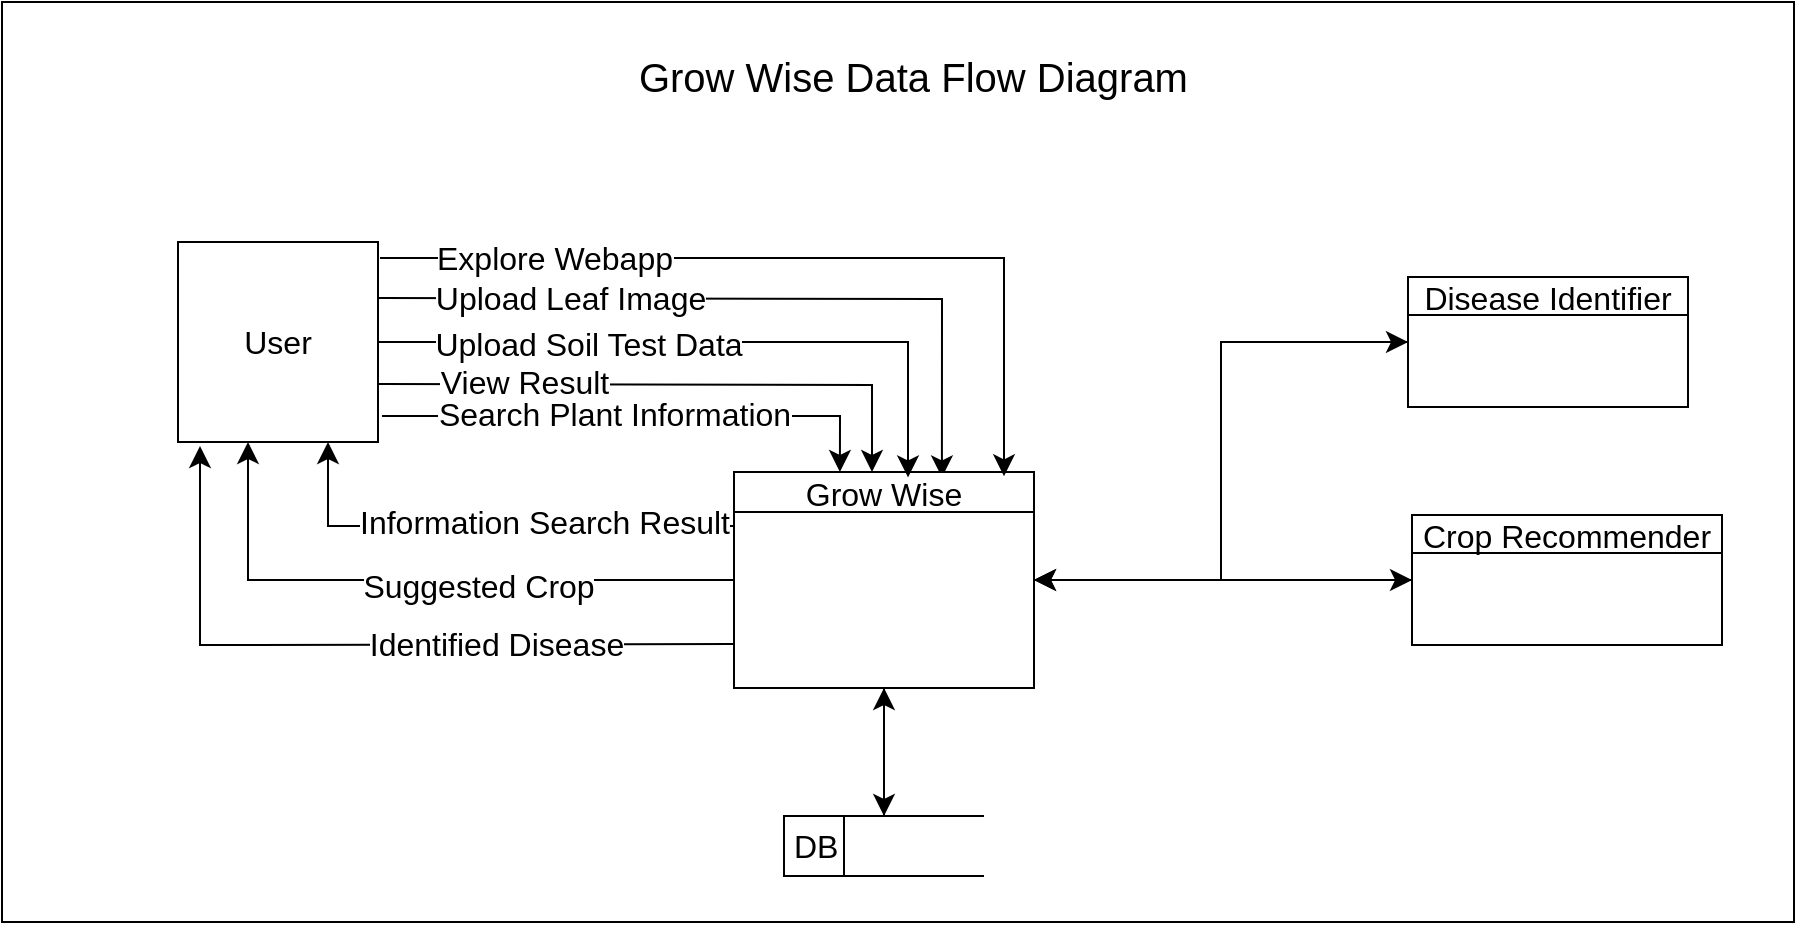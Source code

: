 <mxfile version="22.0.8" type="device">
  <diagram name="Page-1" id="M0XJfVMHqU10W8cqJCCS">
    <mxGraphModel dx="1514" dy="1066" grid="0" gridSize="10" guides="1" tooltips="1" connect="1" arrows="1" fold="1" page="0" pageScale="1" pageWidth="850" pageHeight="1100" math="0" shadow="0">
      <root>
        <mxCell id="0" />
        <mxCell id="1" parent="0" />
        <mxCell id="16_8hpfI61OaZuq0bWvg-34" value="" style="rounded=0;whiteSpace=wrap;html=1;fontSize=16;" vertex="1" parent="1">
          <mxGeometry x="-157" y="-60" width="896" height="460" as="geometry" />
        </mxCell>
        <mxCell id="16_8hpfI61OaZuq0bWvg-5" style="edgeStyle=orthogonalEdgeStyle;rounded=0;orthogonalLoop=1;jettySize=auto;html=1;entryX=0.693;entryY=0.025;entryDx=0;entryDy=0;fontSize=12;startSize=8;endSize=8;entryPerimeter=0;" edge="1" parent="1" target="16_8hpfI61OaZuq0bWvg-2">
          <mxGeometry relative="1" as="geometry">
            <mxPoint x="31" y="88" as="sourcePoint" />
            <mxPoint x="262.5" y="153" as="targetPoint" />
          </mxGeometry>
        </mxCell>
        <mxCell id="16_8hpfI61OaZuq0bWvg-6" value="Upload Leaf Image" style="edgeLabel;html=1;align=center;verticalAlign=middle;resizable=0;points=[];fontSize=16;" vertex="1" connectable="0" parent="16_8hpfI61OaZuq0bWvg-5">
          <mxGeometry x="-0.512" y="3" relative="1" as="geometry">
            <mxPoint x="5" y="3" as="offset" />
          </mxGeometry>
        </mxCell>
        <mxCell id="16_8hpfI61OaZuq0bWvg-1" value="User" style="html=1;dashed=0;whiteSpace=wrap;fontSize=16;" vertex="1" parent="1">
          <mxGeometry x="-69" y="60" width="100" height="100" as="geometry" />
        </mxCell>
        <mxCell id="16_8hpfI61OaZuq0bWvg-19" style="edgeStyle=orthogonalEdgeStyle;rounded=0;orthogonalLoop=1;jettySize=auto;html=1;entryX=0;entryY=0.5;entryDx=0;entryDy=0;fontSize=12;startSize=8;endSize=8;" edge="1" parent="1" source="16_8hpfI61OaZuq0bWvg-2" target="16_8hpfI61OaZuq0bWvg-16">
          <mxGeometry relative="1" as="geometry" />
        </mxCell>
        <mxCell id="16_8hpfI61OaZuq0bWvg-22" style="edgeStyle=none;curved=1;rounded=0;orthogonalLoop=1;jettySize=auto;html=1;entryX=0.5;entryY=0;entryDx=0;entryDy=0;fontSize=12;startSize=8;endSize=8;" edge="1" parent="1" source="16_8hpfI61OaZuq0bWvg-2" target="16_8hpfI61OaZuq0bWvg-20">
          <mxGeometry relative="1" as="geometry" />
        </mxCell>
        <mxCell id="16_8hpfI61OaZuq0bWvg-23" style="edgeStyle=orthogonalEdgeStyle;rounded=0;orthogonalLoop=1;jettySize=auto;html=1;entryX=0;entryY=0.5;entryDx=0;entryDy=0;fontSize=12;startSize=8;endSize=8;" edge="1" parent="1" source="16_8hpfI61OaZuq0bWvg-2" target="16_8hpfI61OaZuq0bWvg-13">
          <mxGeometry relative="1" as="geometry" />
        </mxCell>
        <mxCell id="16_8hpfI61OaZuq0bWvg-29" style="edgeStyle=orthogonalEdgeStyle;rounded=0;orthogonalLoop=1;jettySize=auto;html=1;entryX=0.11;entryY=1.02;entryDx=0;entryDy=0;fontSize=12;startSize=8;endSize=8;entryPerimeter=0;" edge="1" parent="1" target="16_8hpfI61OaZuq0bWvg-1">
          <mxGeometry relative="1" as="geometry">
            <mxPoint x="209" y="261" as="sourcePoint" />
          </mxGeometry>
        </mxCell>
        <mxCell id="16_8hpfI61OaZuq0bWvg-31" value="Identified Disease" style="edgeLabel;html=1;align=center;verticalAlign=middle;resizable=0;points=[];fontSize=16;" vertex="1" connectable="0" parent="16_8hpfI61OaZuq0bWvg-29">
          <mxGeometry x="0.221" y="-1" relative="1" as="geometry">
            <mxPoint x="104" as="offset" />
          </mxGeometry>
        </mxCell>
        <mxCell id="16_8hpfI61OaZuq0bWvg-2" value="Grow Wise" style="swimlane;fontStyle=0;childLayout=stackLayout;horizontal=1;startSize=20;fillColor=#ffffff;horizontalStack=0;resizeParent=1;resizeParentMax=0;resizeLast=0;collapsible=0;marginBottom=0;swimlaneFillColor=#ffffff;fontSize=16;" vertex="1" parent="1">
          <mxGeometry x="209" y="175" width="150" height="108" as="geometry" />
        </mxCell>
        <mxCell id="16_8hpfI61OaZuq0bWvg-3" style="edgeStyle=orthogonalEdgeStyle;rounded=0;orthogonalLoop=1;jettySize=auto;html=1;entryX=0.9;entryY=0.02;entryDx=0;entryDy=0;entryPerimeter=0;fontSize=12;startSize=8;endSize=8;exitX=1.01;exitY=0.08;exitDx=0;exitDy=0;exitPerimeter=0;" edge="1" parent="1" source="16_8hpfI61OaZuq0bWvg-1" target="16_8hpfI61OaZuq0bWvg-2">
          <mxGeometry relative="1" as="geometry">
            <mxPoint x="89" y="95" as="sourcePoint" />
            <mxPoint x="246" y="162" as="targetPoint" />
          </mxGeometry>
        </mxCell>
        <mxCell id="16_8hpfI61OaZuq0bWvg-4" value="Explore Webapp" style="edgeLabel;html=1;align=center;verticalAlign=middle;resizable=0;points=[];fontSize=16;" vertex="1" connectable="0" parent="16_8hpfI61OaZuq0bWvg-3">
          <mxGeometry x="-0.499" relative="1" as="geometry">
            <mxPoint x="-19" as="offset" />
          </mxGeometry>
        </mxCell>
        <mxCell id="16_8hpfI61OaZuq0bWvg-7" style="edgeStyle=orthogonalEdgeStyle;rounded=0;orthogonalLoop=1;jettySize=auto;html=1;entryX=0.58;entryY=0.025;entryDx=0;entryDy=0;entryPerimeter=0;fontSize=12;startSize=8;endSize=8;" edge="1" parent="1" source="16_8hpfI61OaZuq0bWvg-1" target="16_8hpfI61OaZuq0bWvg-2">
          <mxGeometry relative="1" as="geometry" />
        </mxCell>
        <mxCell id="16_8hpfI61OaZuq0bWvg-8" value="Upload Soil Test Data" style="edgeLabel;html=1;align=center;verticalAlign=middle;resizable=0;points=[];fontSize=16;" vertex="1" connectable="0" parent="16_8hpfI61OaZuq0bWvg-7">
          <mxGeometry x="-0.494" y="-2" relative="1" as="geometry">
            <mxPoint x="21" y="-1" as="offset" />
          </mxGeometry>
        </mxCell>
        <mxCell id="16_8hpfI61OaZuq0bWvg-9" style="edgeStyle=orthogonalEdgeStyle;rounded=0;orthogonalLoop=1;jettySize=auto;html=1;fontSize=12;startSize=8;endSize=8;entryX=0.46;entryY=0;entryDx=0;entryDy=0;entryPerimeter=0;" edge="1" parent="1" target="16_8hpfI61OaZuq0bWvg-2">
          <mxGeometry relative="1" as="geometry">
            <mxPoint x="31" y="131" as="sourcePoint" />
            <mxPoint x="222" y="173" as="targetPoint" />
          </mxGeometry>
        </mxCell>
        <mxCell id="16_8hpfI61OaZuq0bWvg-10" value="View Result" style="edgeLabel;html=1;align=center;verticalAlign=middle;resizable=0;points=[];fontSize=16;" vertex="1" connectable="0" parent="16_8hpfI61OaZuq0bWvg-9">
          <mxGeometry x="-0.473" relative="1" as="geometry">
            <mxPoint x="-4" y="-1" as="offset" />
          </mxGeometry>
        </mxCell>
        <mxCell id="16_8hpfI61OaZuq0bWvg-11" style="edgeStyle=orthogonalEdgeStyle;rounded=0;orthogonalLoop=1;jettySize=auto;html=1;entryX=0.353;entryY=0;entryDx=0;entryDy=0;entryPerimeter=0;fontSize=12;startSize=8;endSize=8;exitX=1.02;exitY=0.87;exitDx=0;exitDy=0;exitPerimeter=0;" edge="1" parent="1" source="16_8hpfI61OaZuq0bWvg-1" target="16_8hpfI61OaZuq0bWvg-2">
          <mxGeometry relative="1" as="geometry" />
        </mxCell>
        <mxCell id="16_8hpfI61OaZuq0bWvg-12" value="Search Plant Information" style="edgeLabel;html=1;align=center;verticalAlign=middle;resizable=0;points=[];fontSize=16;" vertex="1" connectable="0" parent="16_8hpfI61OaZuq0bWvg-11">
          <mxGeometry x="-0.391" y="1" relative="1" as="geometry">
            <mxPoint x="37" as="offset" />
          </mxGeometry>
        </mxCell>
        <mxCell id="16_8hpfI61OaZuq0bWvg-26" style="edgeStyle=orthogonalEdgeStyle;rounded=0;orthogonalLoop=1;jettySize=auto;html=1;entryX=1;entryY=0.5;entryDx=0;entryDy=0;fontSize=12;startSize=8;endSize=8;" edge="1" parent="1" source="16_8hpfI61OaZuq0bWvg-13" target="16_8hpfI61OaZuq0bWvg-2">
          <mxGeometry relative="1" as="geometry" />
        </mxCell>
        <mxCell id="16_8hpfI61OaZuq0bWvg-13" value="Disease Identifier" style="swimlane;fontStyle=0;childLayout=stackLayout;horizontal=1;startSize=19;fillColor=#ffffff;horizontalStack=0;resizeParent=1;resizeParentMax=0;resizeLast=0;collapsible=0;marginBottom=0;swimlaneFillColor=#ffffff;fontSize=16;" vertex="1" parent="1">
          <mxGeometry x="546" y="77.5" width="140" height="65" as="geometry" />
        </mxCell>
        <mxCell id="16_8hpfI61OaZuq0bWvg-18" style="edgeStyle=orthogonalEdgeStyle;rounded=0;orthogonalLoop=1;jettySize=auto;html=1;entryX=1;entryY=0.5;entryDx=0;entryDy=0;fontSize=12;startSize=8;endSize=8;" edge="1" parent="1" source="16_8hpfI61OaZuq0bWvg-16" target="16_8hpfI61OaZuq0bWvg-2">
          <mxGeometry relative="1" as="geometry" />
        </mxCell>
        <mxCell id="16_8hpfI61OaZuq0bWvg-16" value="Crop Recommender" style="swimlane;fontStyle=0;childLayout=stackLayout;horizontal=1;startSize=19;fillColor=#ffffff;horizontalStack=0;resizeParent=1;resizeParentMax=0;resizeLast=0;collapsible=0;marginBottom=0;swimlaneFillColor=#ffffff;fontSize=16;" vertex="1" parent="1">
          <mxGeometry x="548" y="196.5" width="155" height="65" as="geometry" />
        </mxCell>
        <mxCell id="16_8hpfI61OaZuq0bWvg-21" style="edgeStyle=none;curved=1;rounded=0;orthogonalLoop=1;jettySize=auto;html=1;entryX=0.5;entryY=1;entryDx=0;entryDy=0;fontSize=12;startSize=8;endSize=8;" edge="1" parent="1" source="16_8hpfI61OaZuq0bWvg-20" target="16_8hpfI61OaZuq0bWvg-2">
          <mxGeometry relative="1" as="geometry" />
        </mxCell>
        <mxCell id="16_8hpfI61OaZuq0bWvg-20" value="DB" style="html=1;dashed=0;whiteSpace=wrap;shape=mxgraph.dfd.dataStoreID;align=left;spacingLeft=3;points=[[0,0],[0.5,0],[1,0],[0,0.5],[1,0.5],[0,1],[0.5,1],[1,1]];fontSize=16;" vertex="1" parent="1">
          <mxGeometry x="234" y="347" width="100" height="30" as="geometry" />
        </mxCell>
        <mxCell id="16_8hpfI61OaZuq0bWvg-27" style="edgeStyle=orthogonalEdgeStyle;rounded=0;orthogonalLoop=1;jettySize=auto;html=1;entryX=0.75;entryY=1;entryDx=0;entryDy=0;fontSize=12;startSize=8;endSize=8;exitX=0;exitY=0.25;exitDx=0;exitDy=0;" edge="1" parent="1" source="16_8hpfI61OaZuq0bWvg-2" target="16_8hpfI61OaZuq0bWvg-1">
          <mxGeometry relative="1" as="geometry" />
        </mxCell>
        <mxCell id="16_8hpfI61OaZuq0bWvg-28" value="Information Search Result" style="edgeLabel;html=1;align=center;verticalAlign=middle;resizable=0;points=[];fontSize=16;" vertex="1" connectable="0" parent="16_8hpfI61OaZuq0bWvg-27">
          <mxGeometry x="0.306" y="-2" relative="1" as="geometry">
            <mxPoint x="65" as="offset" />
          </mxGeometry>
        </mxCell>
        <mxCell id="16_8hpfI61OaZuq0bWvg-32" style="edgeStyle=orthogonalEdgeStyle;rounded=0;orthogonalLoop=1;jettySize=auto;html=1;entryX=0.35;entryY=1;entryDx=0;entryDy=0;entryPerimeter=0;fontSize=12;startSize=8;endSize=8;" edge="1" parent="1" source="16_8hpfI61OaZuq0bWvg-2" target="16_8hpfI61OaZuq0bWvg-1">
          <mxGeometry relative="1" as="geometry" />
        </mxCell>
        <mxCell id="16_8hpfI61OaZuq0bWvg-33" value="Suggested Crop" style="edgeLabel;html=1;align=center;verticalAlign=middle;resizable=0;points=[];fontSize=16;" vertex="1" connectable="0" parent="16_8hpfI61OaZuq0bWvg-32">
          <mxGeometry x="0.186" y="3" relative="1" as="geometry">
            <mxPoint x="57" as="offset" />
          </mxGeometry>
        </mxCell>
        <mxCell id="16_8hpfI61OaZuq0bWvg-35" value="&lt;font style=&quot;font-size: 20px;&quot;&gt;Grow Wise Data Flow Diagram&amp;nbsp;&lt;/font&gt;" style="text;html=1;strokeColor=none;fillColor=none;align=center;verticalAlign=middle;whiteSpace=wrap;rounded=0;fontSize=16;" vertex="1" parent="1">
          <mxGeometry x="151.5" y="-38" width="299" height="30" as="geometry" />
        </mxCell>
      </root>
    </mxGraphModel>
  </diagram>
</mxfile>
